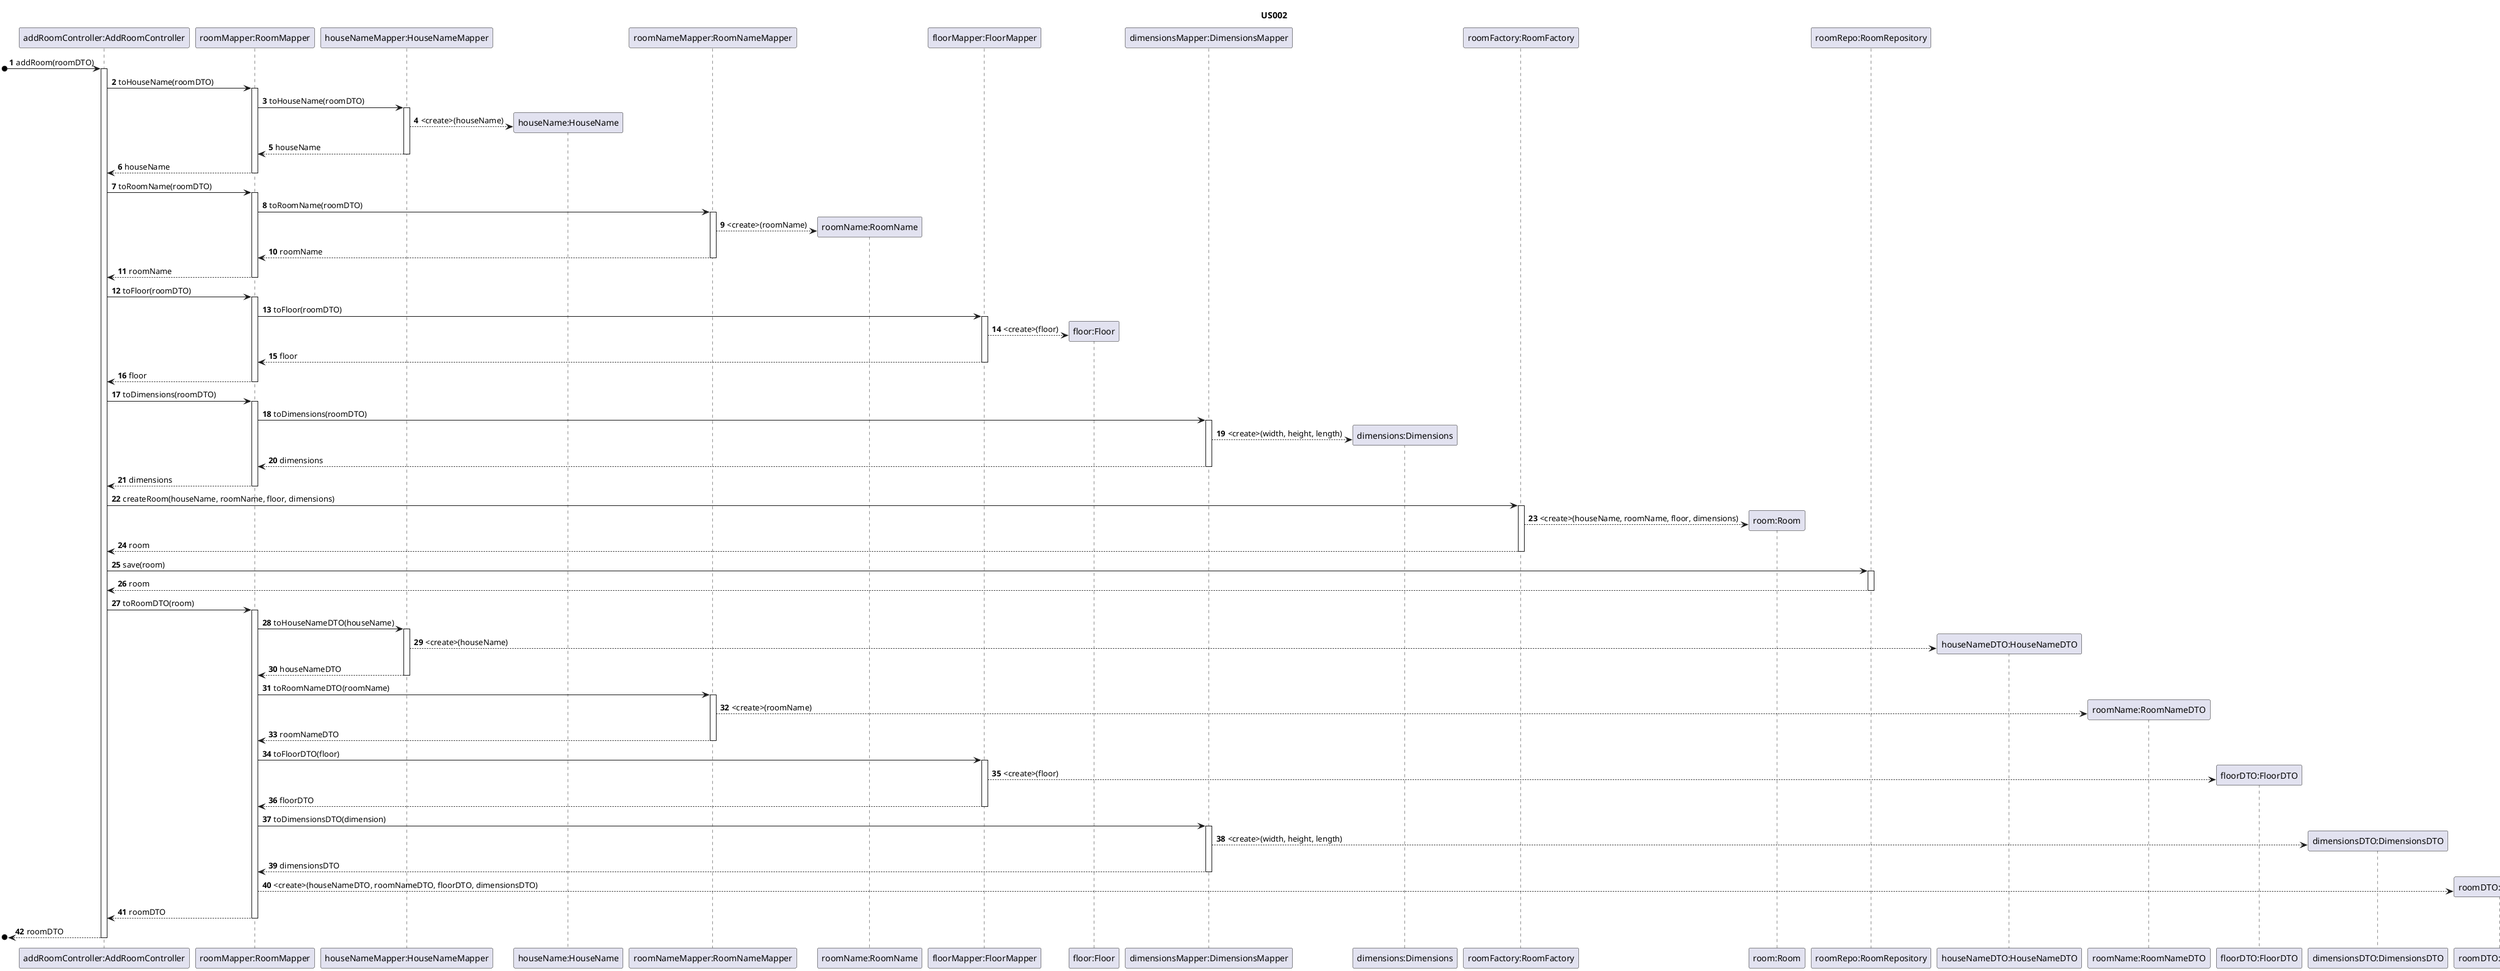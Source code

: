 @startuml
'https://plantuml.com/sequence-diagram

autonumber

title US002

/'
As an Administrator, I want to add a new room to the house, in order to
configure it.
'/

participant "addRoomController:AddRoomController" as ARC
participant "roomMapper:RoomMapper" as RM
participant "houseNameMapper:HouseNameMapper" as HNM
participant "houseName:HouseName" as HN
participant "roomNameMapper:RoomNameMapper" as RNM
participant "roomName:RoomName" as RN
participant "floorMapper:FloorMapper" as FM
participant "floor:Floor" as F
participant "dimensionsMapper:DimensionsMapper" as DM
participant "dimensions:Dimensions" as D
participant "roomFactory:RoomFactory" as RF
participant "room:Room" as R
participant "roomRepo:RoomRepository" as RR
participant "houseNameDTO:HouseNameDTO" as HND
participant "roomName:RoomNameDTO" as RDT
participant "floorDTO:FloorDTO" as FD
participant "dimensionsDTO:DimensionsDTO" as DD
participant "roomDTO:RoomDTO" as RD

[o-> ARC : addRoom(roomDTO)
activate ARC
ARC -> RM : toHouseName(roomDTO)
activate RM
RM -> HNM : toHouseName(roomDTO)
activate HNM
HNM --> HN** : <create>(houseName)
HNM --> RM : houseName
deactivate HNM
RM --> ARC : houseName
deactivate RM
ARC -> RM : toRoomName(roomDTO)
activate RM
RM -> RNM : toRoomName(roomDTO)
activate RNM
RNM --> RN** : <create>(roomName)
RNM --> RM : roomName
deactivate RNM
RM --> ARC : roomName
deactivate RM
ARC ->  RM : toFloor(roomDTO)
activate RM
RM -> FM : toFloor(roomDTO)
activate FM
FM --> F** : <create>(floor)
FM --> RM : floor
deactivate FM
RM --> ARC : floor
deactivate RM
ARC -> RM : toDimensions(roomDTO)
activate RM
RM -> DM : toDimensions(roomDTO)
activate DM
DM --> D** : <create>(width, height, length)
DM --> RM : dimensions
deactivate DM
RM --> ARC : dimensions
deactivate RM
ARC -> RF : createRoom(houseName, roomName, floor, dimensions)
activate RF
RF --> R** : <create>(houseName, roomName, floor, dimensions)
RF --> ARC : room
deactivate RF
ARC -> RR : save(room)
activate RR
RR --> ARC : room
deactivate RR
ARC -> RM : toRoomDTO(room)
activate RM
RM -> HNM : toHouseNameDTO(houseName)
activate HNM
HNM --> HND** : <create>(houseName)
HNM --> RM : houseNameDTO
deactivate HNM
RM -> RNM : toRoomNameDTO(roomName)
activate RNM
RNM --> RDT** : <create>(roomName)
RNM --> RM : roomNameDTO
deactivate RNM
RM -> FM : toFloorDTO(floor)
activate FM
FM --> FD** : <create>(floor)
FM --> RM : floorDTO
deactivate FM
RM -> DM : toDimensionsDTO(dimension)
activate DM
DM --> DD** : <create>(width, height, length)
DM --> RM : dimensionsDTO
deactivate DM
RM --> RD** : <create>(houseNameDTO, roomNameDTO, floorDTO, dimensionsDTO)
RM --> ARC : roomDTO
deactivate RM
[o<-- ARC : roomDTO
deactivate ARC

@enduml
